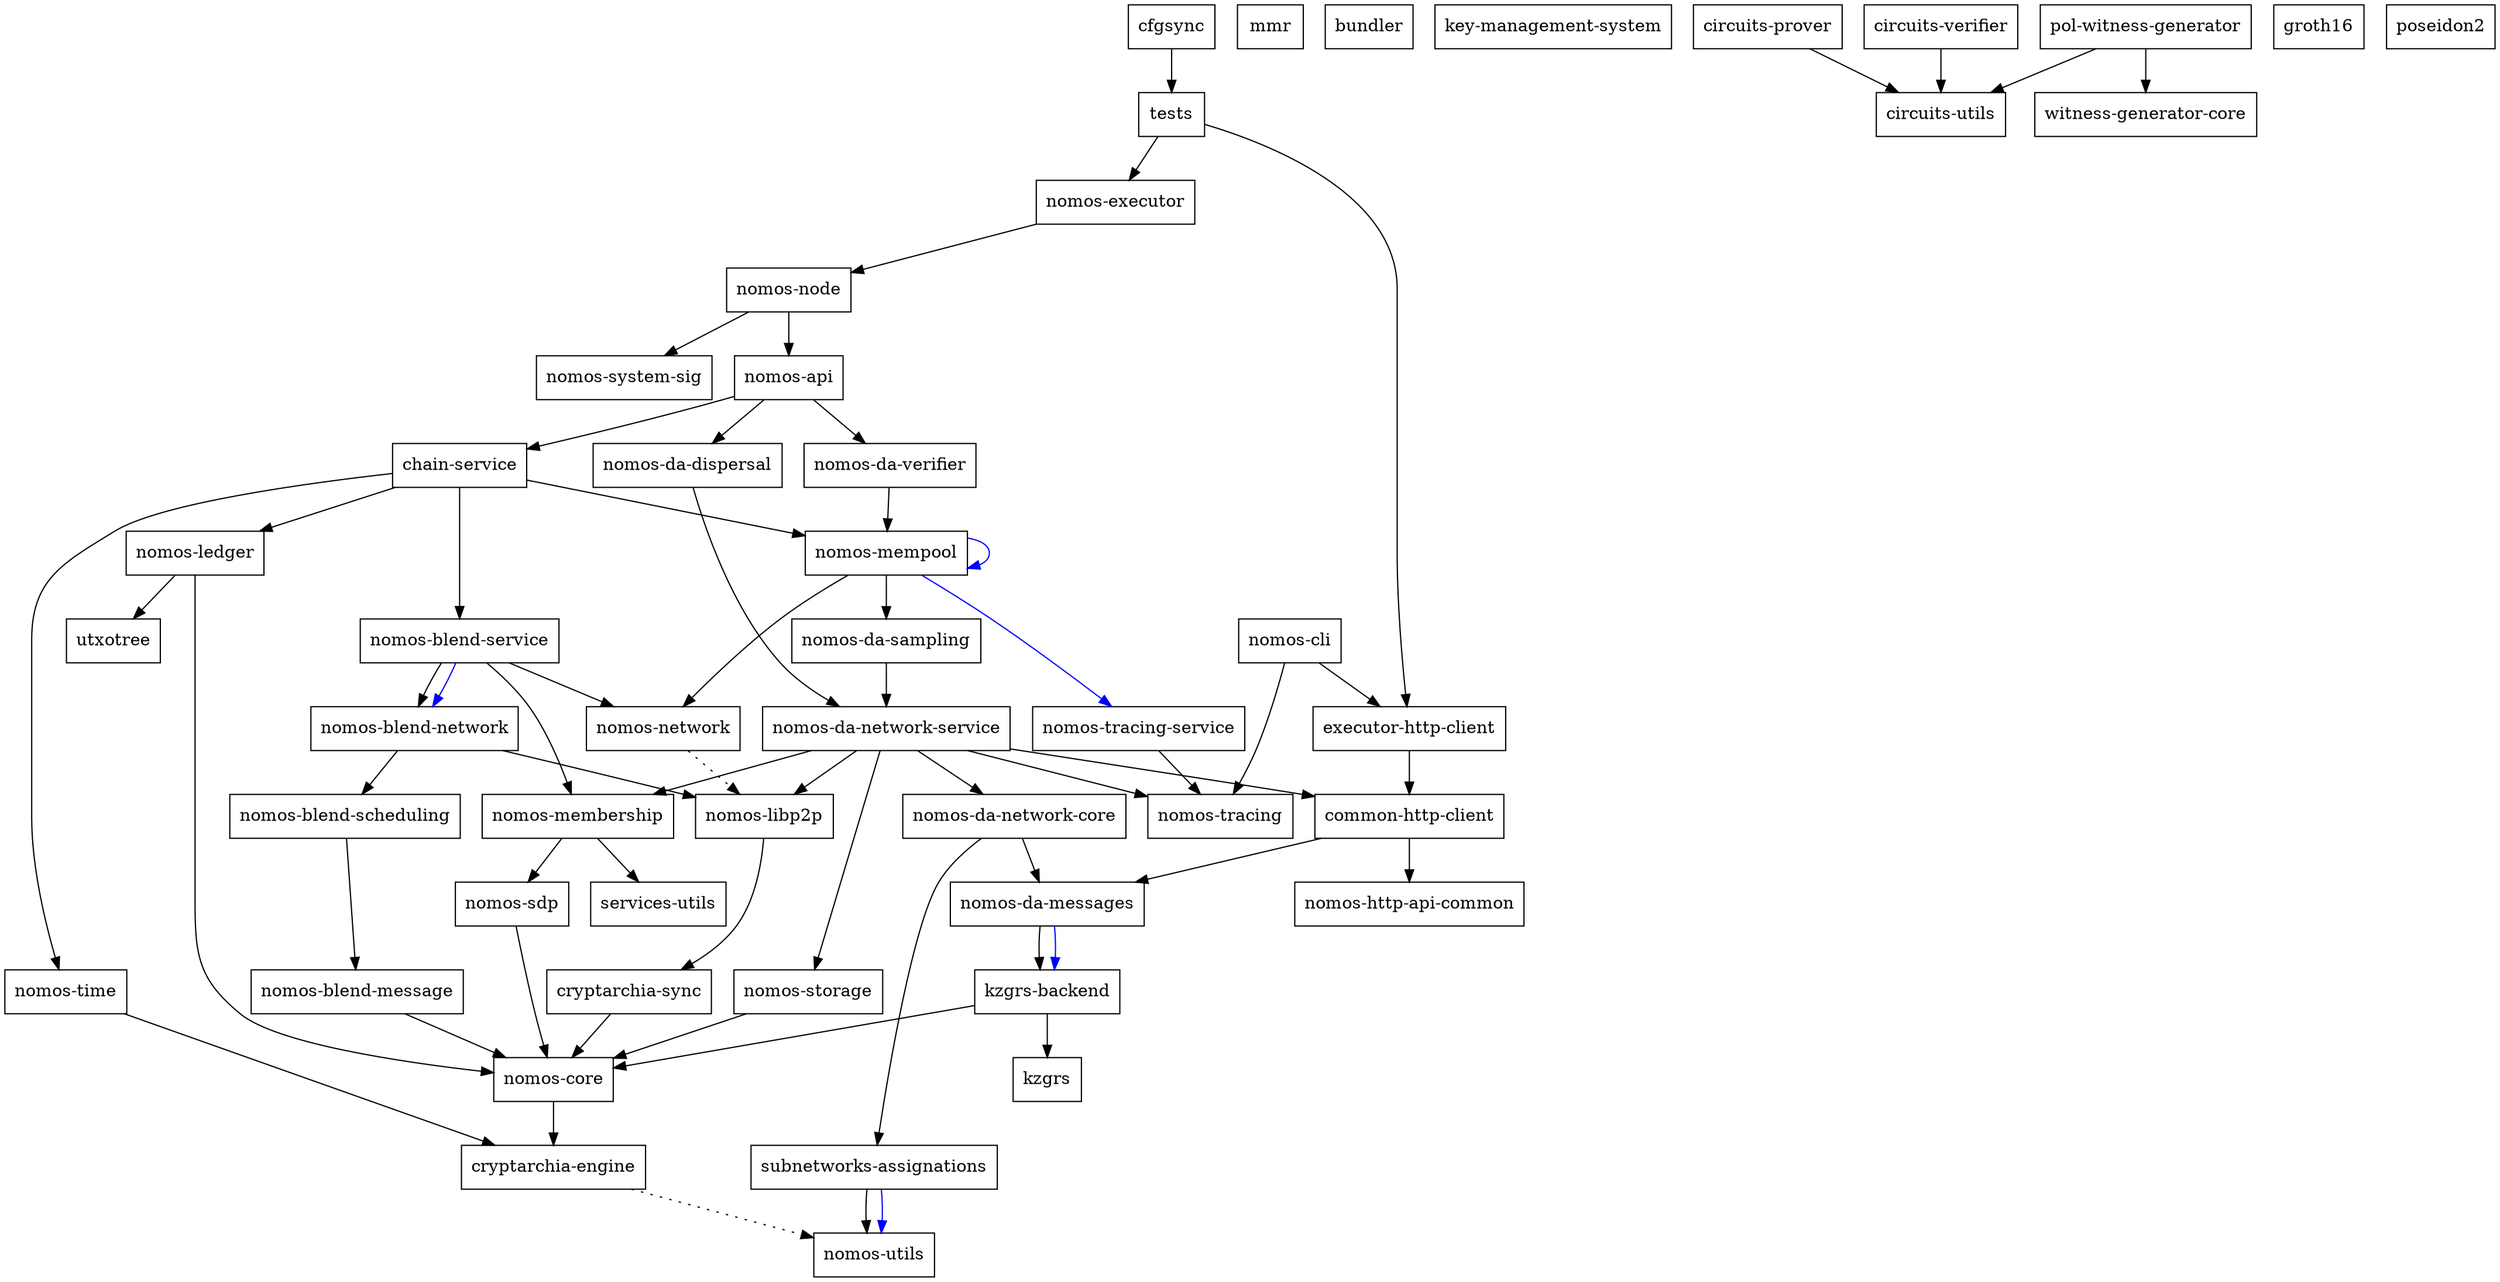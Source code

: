 digraph {
    0 [ label = "cryptarchia-engine" shape = box]
    1 [ label = "nomos-utils" shape = box]
    2 [ label = "cryptarchia-sync" shape = box]
    3 [ label = "nomos-core" shape = box]
    4 [ label = "nomos-ledger" shape = box]
    5 [ label = "utxotree" shape = box]
    6 [ label = "mmr" shape = box]
    7 [ label = "nomos-http-api-common" shape = box]
    8 [ label = "nomos-executor" shape = box]
    9 [ label = "kzgrs-backend" shape = box]
    10 [ label = "kzgrs" shape = box]
    11 [ label = "nomos-api" shape = box]
    12 [ label = "chain-service" shape = box]
    13 [ label = "nomos-blend-service" shape = box]
    14 [ label = "nomos-blend-message" shape = box]
    15 [ label = "nomos-blend-network" shape = box]
    16 [ label = "nomos-blend-scheduling" shape = box]
    17 [ label = "nomos-libp2p" shape = box]
    18 [ label = "nomos-membership" shape = box]
    19 [ label = "nomos-sdp" shape = box]
    20 [ label = "services-utils" shape = box]
    21 [ label = "nomos-network" shape = box]
    22 [ label = "nomos-da-sampling" shape = box]
    23 [ label = "nomos-da-network-core" shape = box]
    24 [ label = "nomos-da-messages" shape = box]
    25 [ label = "subnetworks-assignations" shape = box]
    26 [ label = "nomos-da-network-service" shape = box]
    27 [ label = "common-http-client" shape = box]
    28 [ label = "nomos-storage" shape = box]
    29 [ label = "nomos-tracing" shape = box]
    30 [ label = "nomos-mempool" shape = box]
    31 [ label = "nomos-tracing-service" shape = box]
    32 [ label = "nomos-time" shape = box]
    33 [ label = "nomos-da-dispersal" shape = box]
    34 [ label = "nomos-da-verifier" shape = box]
    35 [ label = "nomos-node" shape = box]
    36 [ label = "nomos-system-sig" shape = box]
    37 [ label = "executor-http-client" shape = box]
    38 [ label = "bundler" shape = box]
    39 [ label = "nomos-cli" shape = box]
    40 [ label = "key-management-system" shape = box]
    41 [ label = "cfgsync" shape = box]
    42 [ label = "tests" shape = box]
    43 [ label = "circuits-prover" shape = box]
    44 [ label = "circuits-utils" shape = box]
    45 [ label = "circuits-verifier" shape = box]
    46 [ label = "witness-generator-core" shape = box]
    47 [ label = "pol-witness-generator" shape = box]
    48 [ label = "groth16" shape = box]
    49 [ label = "poseidon2" shape = box]
    0 -> 1 [ style = dotted]
    2 -> 3 [ ]
    3 -> 0 [ ]
    4 -> 3 [ ]
    4 -> 5 [ ]
    8 -> 35 [ ]
    9 -> 10 [ ]
    9 -> 3 [ ]
    11 -> 12 [ ]
    11 -> 33 [ ]
    11 -> 34 [ ]
    12 -> 13 [ ]
    12 -> 4 [ ]
    12 -> 30 [ ]
    12 -> 32 [ ]
    13 -> 15 [ ]
    13 -> 15 [ color = blue]
    13 -> 18 [ ]
    13 -> 21 [ ]
    14 -> 3 [ ]
    15 -> 16 [ ]
    15 -> 17 [ ]
    16 -> 14 [ ]
    17 -> 2 [ ]
    18 -> 19 [ ]
    18 -> 20 [ ]
    19 -> 3 [ ]
    21 -> 17 [ style = dotted]
    22 -> 26 [ ]
    23 -> 24 [ ]
    23 -> 25 [ ]
    24 -> 9 [ ]
    24 -> 9 [ color = blue]
    25 -> 1 [ ]
    25 -> 1 [ color = blue]
    26 -> 27 [ ]
    26 -> 23 [ ]
    26 -> 17 [ ]
    26 -> 18 [ ]
    26 -> 28 [ ]
    26 -> 29 [ ]
    27 -> 24 [ ]
    27 -> 7 [ ]
    28 -> 3 [ ]
    30 -> 22 [ ]
    30 -> 30 [ color = blue]
    30 -> 21 [ ]
    30 -> 31 [ color = blue]
    31 -> 29 [ ]
    32 -> 0 [ ]
    33 -> 26 [ ]
    34 -> 30 [ ]
    35 -> 11 [ ]
    35 -> 36 [ ]
    37 -> 27 [ ]
    39 -> 37 [ ]
    39 -> 29 [ ]
    41 -> 42 [ ]
    42 -> 37 [ ]
    42 -> 8 [ ]
    43 -> 44 [ ]
    45 -> 44 [ ]
    47 -> 44 [ ]
    47 -> 46 [ ]
}


